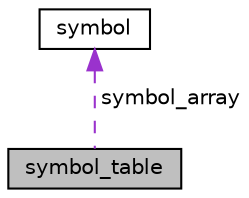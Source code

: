 digraph "symbol_table"
{
 // INTERACTIVE_SVG=YES
  edge [fontname="Helvetica",fontsize="10",labelfontname="Helvetica",labelfontsize="10"];
  node [fontname="Helvetica",fontsize="10",shape=record];
  Node1 [label="symbol_table",height=0.2,width=0.4,color="black", fillcolor="grey75", style="filled", fontcolor="black"];
  Node2 -> Node1 [dir="back",color="darkorchid3",fontsize="10",style="dashed",label=" symbol_array" ,fontname="Helvetica"];
  Node2 [label="symbol",height=0.2,width=0.4,color="black", fillcolor="white", style="filled",URL="$d1/d8d/structsymbol.html"];
}
